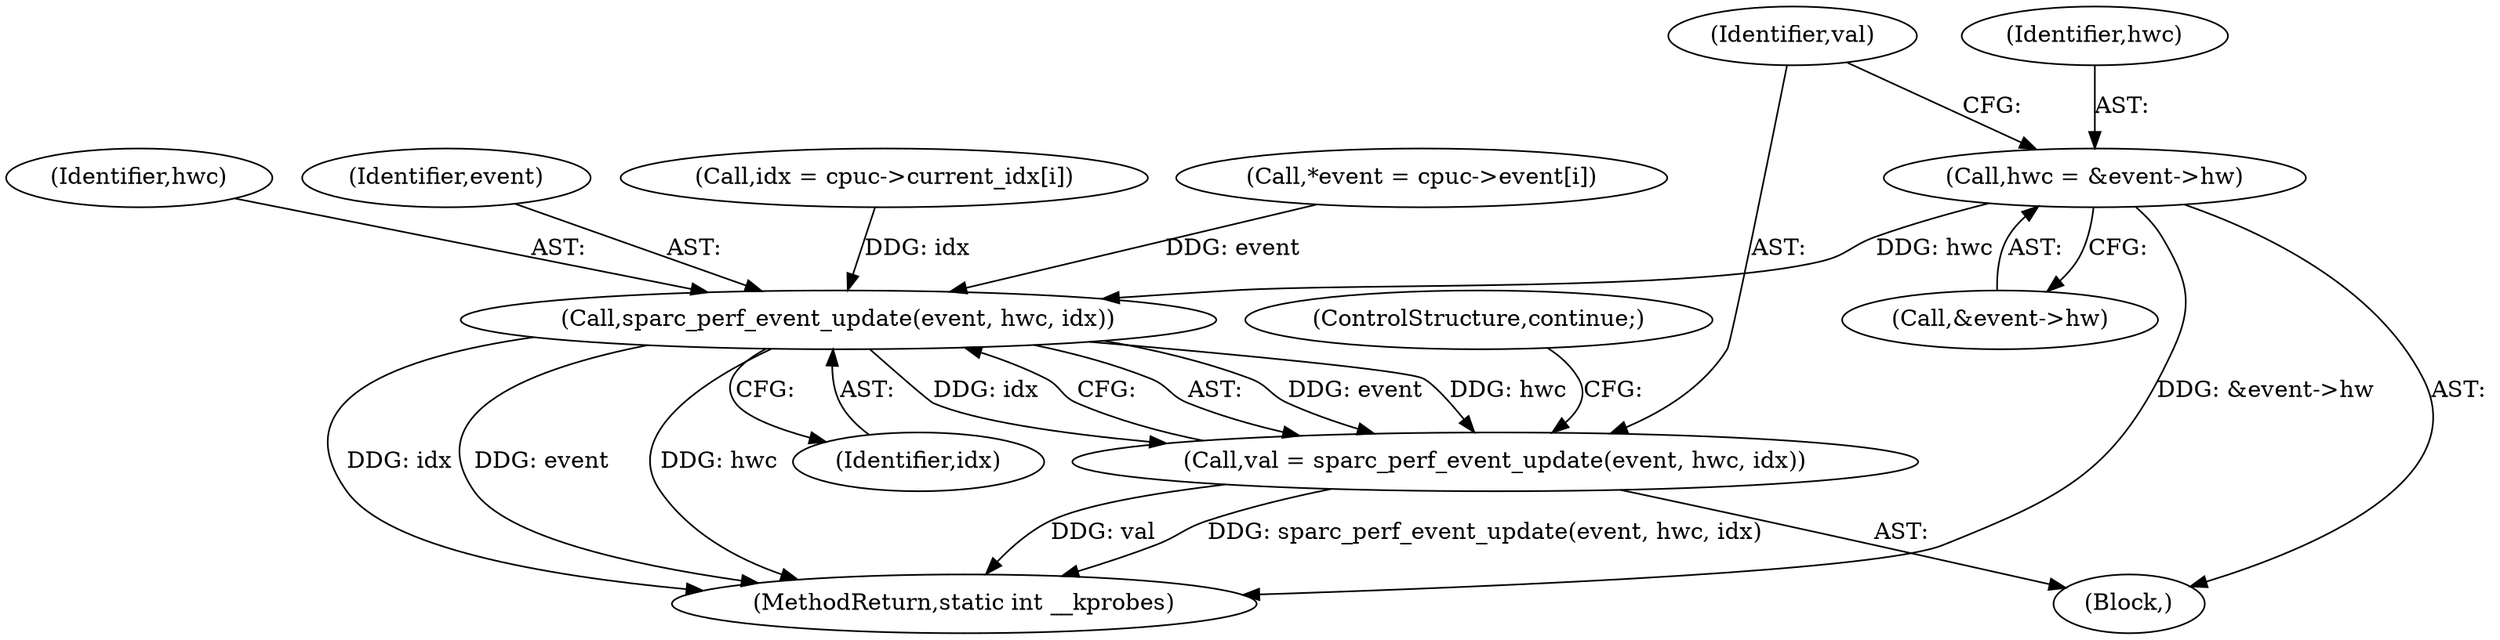 digraph "0_linux_a8b0ca17b80e92faab46ee7179ba9e99ccb61233_31@pointer" {
"1000181" [label="(Call,hwc = &event->hw)"];
"1000189" [label="(Call,sparc_perf_event_update(event, hwc, idx))"];
"1000187" [label="(Call,val = sparc_perf_event_update(event, hwc, idx))"];
"1000190" [label="(Identifier,event)"];
"1000182" [label="(Identifier,hwc)"];
"1000189" [label="(Call,sparc_perf_event_update(event, hwc, idx))"];
"1000172" [label="(Call,idx = cpuc->current_idx[i])"];
"1000164" [label="(Call,*event = cpuc->event[i])"];
"1000162" [label="(Block,)"];
"1000188" [label="(Identifier,val)"];
"1000193" [label="(ControlStructure,continue;)"];
"1000187" [label="(Call,val = sparc_perf_event_update(event, hwc, idx))"];
"1000192" [label="(Identifier,idx)"];
"1000181" [label="(Call,hwc = &event->hw)"];
"1000191" [label="(Identifier,hwc)"];
"1000222" [label="(MethodReturn,static int __kprobes)"];
"1000183" [label="(Call,&event->hw)"];
"1000181" -> "1000162"  [label="AST: "];
"1000181" -> "1000183"  [label="CFG: "];
"1000182" -> "1000181"  [label="AST: "];
"1000183" -> "1000181"  [label="AST: "];
"1000188" -> "1000181"  [label="CFG: "];
"1000181" -> "1000222"  [label="DDG: &event->hw"];
"1000181" -> "1000189"  [label="DDG: hwc"];
"1000189" -> "1000187"  [label="AST: "];
"1000189" -> "1000192"  [label="CFG: "];
"1000190" -> "1000189"  [label="AST: "];
"1000191" -> "1000189"  [label="AST: "];
"1000192" -> "1000189"  [label="AST: "];
"1000187" -> "1000189"  [label="CFG: "];
"1000189" -> "1000222"  [label="DDG: event"];
"1000189" -> "1000222"  [label="DDG: hwc"];
"1000189" -> "1000222"  [label="DDG: idx"];
"1000189" -> "1000187"  [label="DDG: event"];
"1000189" -> "1000187"  [label="DDG: hwc"];
"1000189" -> "1000187"  [label="DDG: idx"];
"1000164" -> "1000189"  [label="DDG: event"];
"1000172" -> "1000189"  [label="DDG: idx"];
"1000187" -> "1000162"  [label="AST: "];
"1000188" -> "1000187"  [label="AST: "];
"1000193" -> "1000187"  [label="CFG: "];
"1000187" -> "1000222"  [label="DDG: val"];
"1000187" -> "1000222"  [label="DDG: sparc_perf_event_update(event, hwc, idx)"];
}
